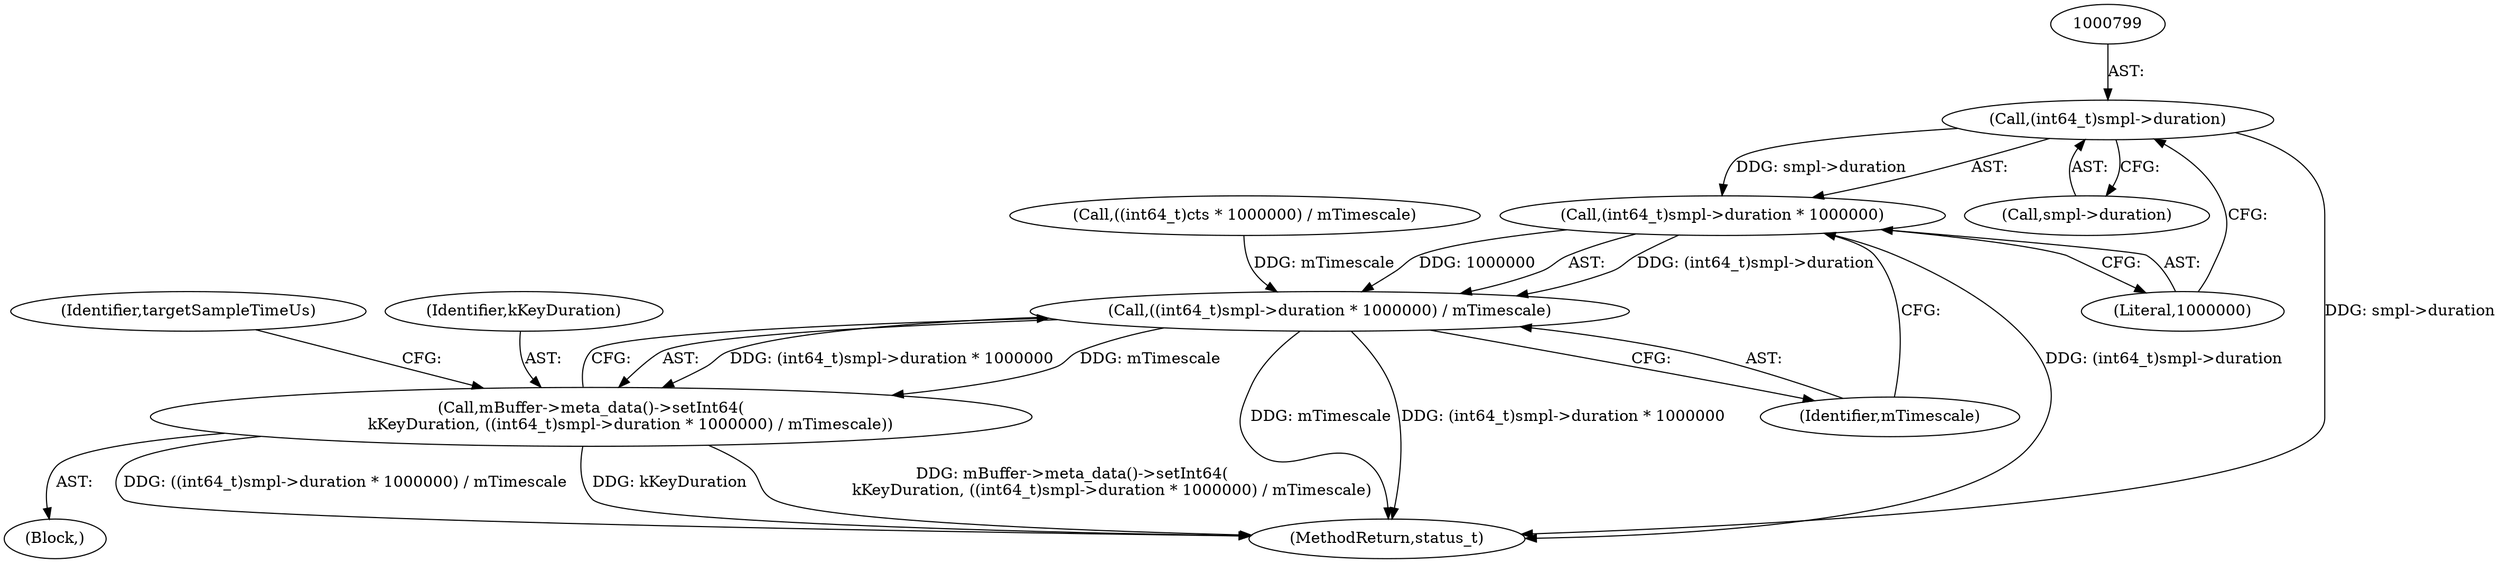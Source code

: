 digraph "0_Android_d48f0f145f8f0f4472bc0af668ac9a8bce44ba9b@pointer" {
"1000798" [label="(Call,(int64_t)smpl->duration)"];
"1000797" [label="(Call,(int64_t)smpl->duration * 1000000)"];
"1000796" [label="(Call,((int64_t)smpl->duration * 1000000) / mTimescale)"];
"1000794" [label="(Call,mBuffer->meta_data()->setInt64(\n                kKeyDuration, ((int64_t)smpl->duration * 1000000) / mTimescale))"];
"1000794" [label="(Call,mBuffer->meta_data()->setInt64(\n                kKeyDuration, ((int64_t)smpl->duration * 1000000) / mTimescale))"];
"1000797" [label="(Call,(int64_t)smpl->duration * 1000000)"];
"1000798" [label="(Call,(int64_t)smpl->duration)"];
"1000803" [label="(Literal,1000000)"];
"1000795" [label="(Identifier,kKeyDuration)"];
"1000787" [label="(Call,((int64_t)cts * 1000000) / mTimescale)"];
"1000592" [label="(Block,)"];
"1000796" [label="(Call,((int64_t)smpl->duration * 1000000) / mTimescale)"];
"1000800" [label="(Call,smpl->duration)"];
"1000804" [label="(Identifier,mTimescale)"];
"1000830" [label="(MethodReturn,status_t)"];
"1000807" [label="(Identifier,targetSampleTimeUs)"];
"1000798" -> "1000797"  [label="AST: "];
"1000798" -> "1000800"  [label="CFG: "];
"1000799" -> "1000798"  [label="AST: "];
"1000800" -> "1000798"  [label="AST: "];
"1000803" -> "1000798"  [label="CFG: "];
"1000798" -> "1000830"  [label="DDG: smpl->duration"];
"1000798" -> "1000797"  [label="DDG: smpl->duration"];
"1000797" -> "1000796"  [label="AST: "];
"1000797" -> "1000803"  [label="CFG: "];
"1000803" -> "1000797"  [label="AST: "];
"1000804" -> "1000797"  [label="CFG: "];
"1000797" -> "1000830"  [label="DDG: (int64_t)smpl->duration"];
"1000797" -> "1000796"  [label="DDG: (int64_t)smpl->duration"];
"1000797" -> "1000796"  [label="DDG: 1000000"];
"1000796" -> "1000794"  [label="AST: "];
"1000796" -> "1000804"  [label="CFG: "];
"1000804" -> "1000796"  [label="AST: "];
"1000794" -> "1000796"  [label="CFG: "];
"1000796" -> "1000830"  [label="DDG: mTimescale"];
"1000796" -> "1000830"  [label="DDG: (int64_t)smpl->duration * 1000000"];
"1000796" -> "1000794"  [label="DDG: (int64_t)smpl->duration * 1000000"];
"1000796" -> "1000794"  [label="DDG: mTimescale"];
"1000787" -> "1000796"  [label="DDG: mTimescale"];
"1000794" -> "1000592"  [label="AST: "];
"1000795" -> "1000794"  [label="AST: "];
"1000807" -> "1000794"  [label="CFG: "];
"1000794" -> "1000830"  [label="DDG: ((int64_t)smpl->duration * 1000000) / mTimescale"];
"1000794" -> "1000830"  [label="DDG: kKeyDuration"];
"1000794" -> "1000830"  [label="DDG: mBuffer->meta_data()->setInt64(\n                kKeyDuration, ((int64_t)smpl->duration * 1000000) / mTimescale)"];
}
